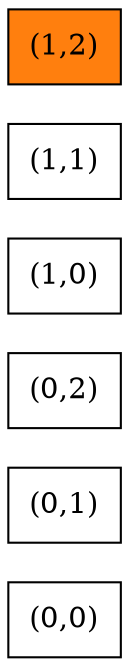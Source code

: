 digraph{
node[shape=record];
rankdir = LR;
nodo0_0[label="(0,0)" pos="0,0!"];
nodo0_1[label="(0,1)" pos="1,0!"];
nodo0_2[label="(0,2)" pos="2,0!"];
nodo1_0[label="(1,0)" pos="0,-1!"];
nodo1_1[label="(1,1)" pos="1,-1!"];
nodo1_2[style="filled" label="(1,2)" pos="2,-1!" fillcolor="#ff7f0e"];
}